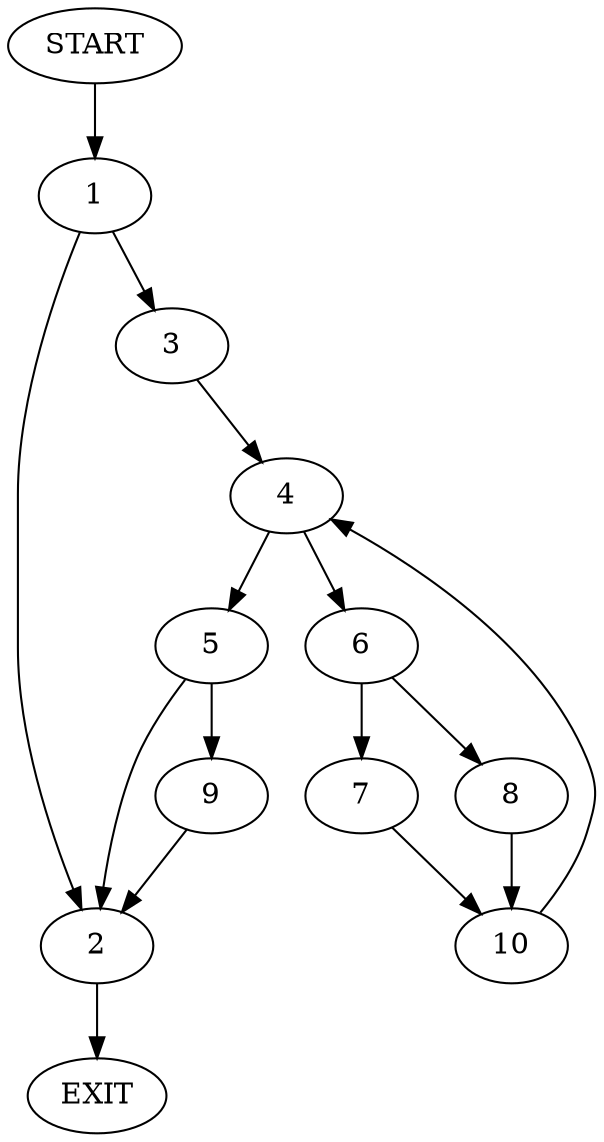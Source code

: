 digraph {
0 [label="START"]
11 [label="EXIT"]
0 -> 1
1 -> 2
1 -> 3
2 -> 11
3 -> 4
4 -> 5
4 -> 6
6 -> 7
6 -> 8
5 -> 2
5 -> 9
7 -> 10
8 -> 10
10 -> 4
9 -> 2
}
